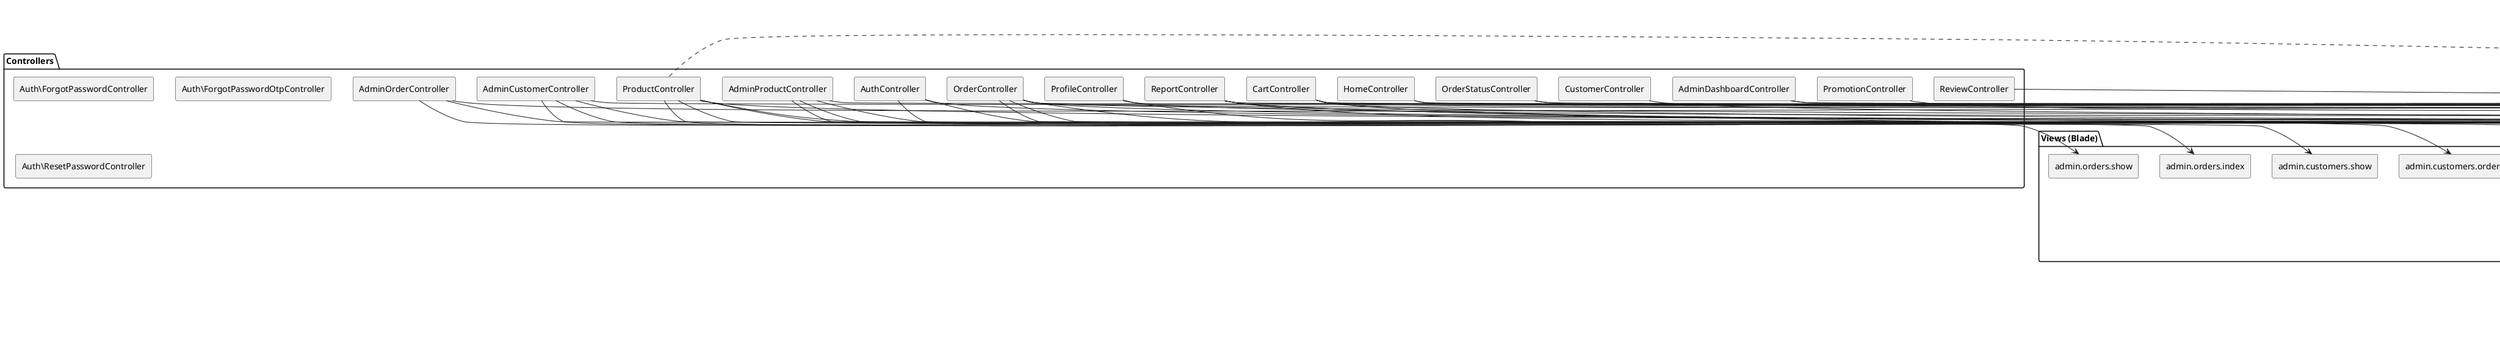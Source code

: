 @startuml
skinparam componentStyle rectangle
skinparam shadowing false

title Kiến trúc hệ thống (Controllers → Models → Views) - Dựa trên code thực tế

package "Controllers" {
  [AuthController]
  [HomeController]
  [ProductController]
  [CartController]
  [OrderController]
  [OrderStatusController]
  [ProfileController]
  [ReviewController]
  [ReportController]
  [PromotionController]
  [CustomerController]
  [AdminProductController]
  [AdminOrderController]
  [AdminDashboardController]
  [AdminCustomerController]
  [AdminProductController]
  [Auth\ForgotPasswordController]
  [Auth\ForgotPasswordOtpController]
  [Auth\ResetPasswordController]
}

package "Models" {
  [User]
  [Product]
  [Cart]
  [CartItem]
  [Order]
  [OrderItem]
  [Payment]
  [Review]
  [OrderLog]
}

package "Views (Blade)" {
  [layouts.app]
  [home]
  [products.index]
  [product_detail]
  [cart]
  [cart.checkout]
  [orders.index]
  [orders.show]
  [orders.waiting]
  [order_status.index]
  [profile.edit]
  [admin.layout]
  [admin.dashboard]
  [admin.products.index]
  [admin.products.create]
  [admin.products.edit]
  [admin.orders.index]
  [admin.orders.show]
  [admin.customers.index]
  [admin.customers.show]
  [admin.customers.order-history]
  [admin.reports.sales]
  [admin.reports.products]
  [admin.reports.customers]
  [auth.login]
  [auth.register]
  [auth.forgot-password]
  [auth.reset-password]
  [auth.forgot-password-otp-email]
  [vendor.pagination.simple-default]
}

' --- Controller -> Model
[AuthController] --> [User]
[HomeController] --> [Product]
[ProductController] --> [Product]
[CartController] --> [Cart]
[CartController] --> [CartItem]
[CartController] --> [Product]
[OrderController] --> [Order]
[OrderController] --> [OrderItem]
[OrderController] --> [Payment]
[OrderStatusController] --> [Order]
[ProfileController] --> [User]
[ReviewController] --> [Review]
[AdminProductController] --> [Product]
[AdminOrderController] --> [Order]
[AdminDashboardController] --> [Order]
[AdminCustomerController] --> [User]
[ReportController] --> [Order]
[PromotionController] --> [Promotion]
[CustomerController] --> [User]

' --- Controller -> View (returns)
[HomeController] --> [home]
[ProductController] --> [products.index]
[ProductController] --> [product_detail]
[ProductController] --> [admin.products.index]
[ProductController] --> [admin.products.create]
[CartController] --> [cart]
[CartController] --> [cart.checkout]
[OrderController] --> [orders.index]
[OrderController] --> [orders.show]
[OrderController] --> [orders.waiting]
[OrderStatusController] --> [order_status.index]
[ProfileController] --> [profile.edit]
[AdminDashboardController] --> [admin.dashboard]
[AdminProductController] --> [admin.products.index]
[AdminProductController] --> [admin.products.create]
[AdminProductController] --> [admin.products.edit]
[AdminOrderController] --> [admin.orders.index]
[AdminOrderController] --> [admin.orders.show]
[AdminCustomerController] --> [admin.customers.index]
[AdminCustomerController] --> [admin.customers.show]
[AdminCustomerController] --> [admin.customers.order-history]
[ReportController] --> [admin.reports.sales]
[ReportController] --> [admin.reports.products]
[ReportController] --> [admin.reports.customers]
[AuthController] --> [auth.login]
[AuthController] --> [auth.register]

' --- Model relationships
[User] "1" -- "*" [Cart] : owns
[Cart] "1" -- "*" [CartItem] : contains
[Product] "1" -- "*" [CartItem] : referenced-by
[Order] "1" -- "*" [OrderItem] : includes
[Product] "1" -- "*" [OrderItem] : referenced-by
[Order] "1" -- "1" [Payment] : has
[Product] "1" -- "*" [Review] : receives
[User] "1" -- "*" [Order] : places

' --- Notes
note right of [ProductController]
  - Upload: Product images moved to public/images or storage depending on controller
  - Product model has accessor getImageUrlAttribute to resolve asset/storage/url
end note

note bottom
  Diagram auto-generated by analyzing controllers, models and views in the codebase.
  If you want different grouping (modules, admin vs public), tell me and I will adjust.
end note

@enduml